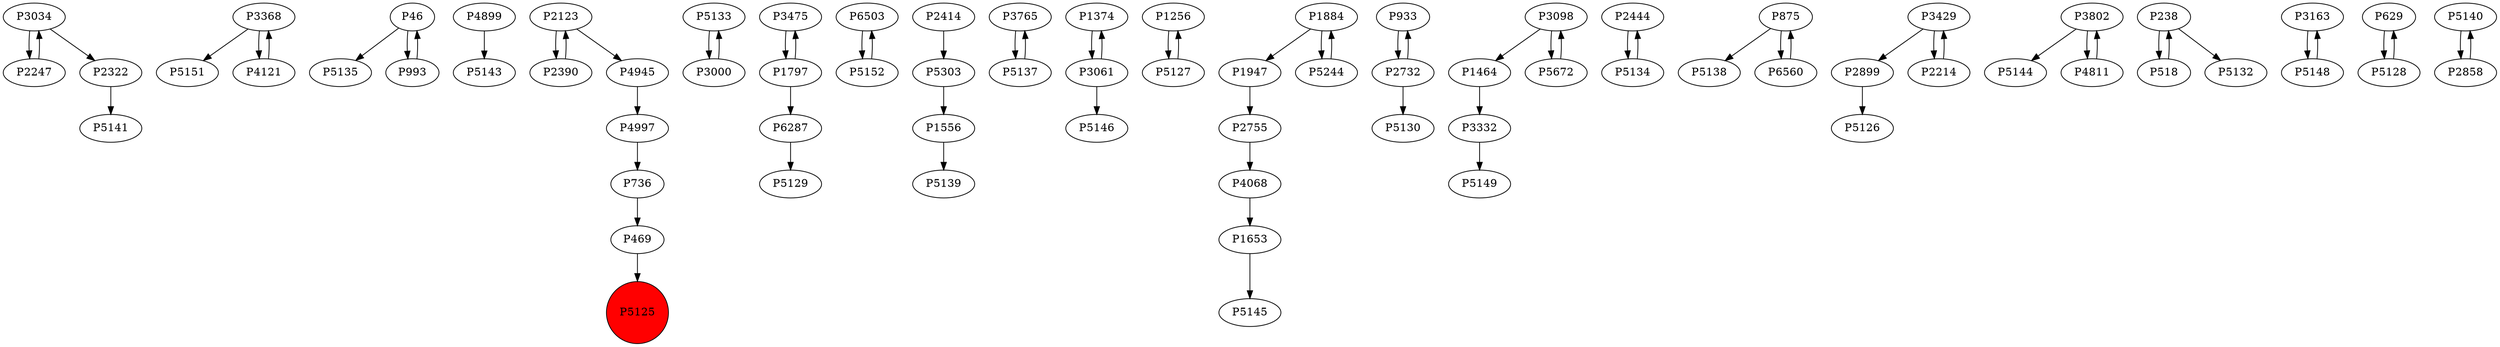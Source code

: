 digraph {
	P3034 -> P2247
	P3368 -> P5151
	P3034 -> P2322
	P46 -> P5135
	P4899 -> P5143
	P46 -> P993
	P2123 -> P2390
	P5133 -> P3000
	P2123 -> P4945
	P3475 -> P1797
	P2247 -> P3034
	P6503 -> P5152
	P2414 -> P5303
	P3765 -> P5137
	P1374 -> P3061
	P1256 -> P5127
	P2755 -> P4068
	P1884 -> P1947
	P3061 -> P1374
	P933 -> P2732
	P5137 -> P3765
	P3368 -> P4121
	P3098 -> P1464
	P2322 -> P5141
	P1947 -> P2755
	P1653 -> P5145
	P1464 -> P3332
	P2444 -> P5134
	P2732 -> P933
	P5134 -> P2444
	P875 -> P5138
	P5152 -> P6503
	P3429 -> P2899
	P3802 -> P5144
	P4997 -> P736
	P4121 -> P3368
	P875 -> P6560
	P3429 -> P2214
	P6560 -> P875
	P3098 -> P5672
	P1884 -> P5244
	P4945 -> P4997
	P3061 -> P5146
	P6287 -> P5129
	P238 -> P518
	P2899 -> P5126
	P4068 -> P1653
	P3163 -> P5148
	P1797 -> P6287
	P629 -> P5128
	P4811 -> P3802
	P5303 -> P1556
	P469 -> P5125
	P2214 -> P3429
	P518 -> P238
	P3332 -> P5149
	P238 -> P5132
	P3802 -> P4811
	P5128 -> P629
	P2390 -> P2123
	P736 -> P469
	P5140 -> P2858
	P5672 -> P3098
	P3000 -> P5133
	P2732 -> P5130
	P1556 -> P5139
	P993 -> P46
	P5127 -> P1256
	P5148 -> P3163
	P2858 -> P5140
	P5244 -> P1884
	P1797 -> P3475
	P5125 [shape=circle]
	P5125 [style=filled]
	P5125 [fillcolor=red]
}